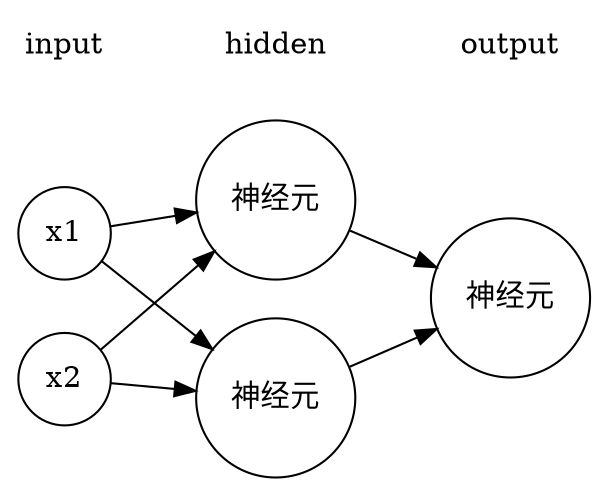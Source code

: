 digraph G {
    rankdir=LR;

    {i1 i2} -> {h1 h2} -> {o1};

    i1 [shape=circle; label="x1";];
    i2 [shape=circle; label="x2";];
    h1, h2, o1 [shape=circle; label="神经元";];

    input -> hidden -> output [style=invis;];

    input, hidden, output [shape=plaintext;];
}